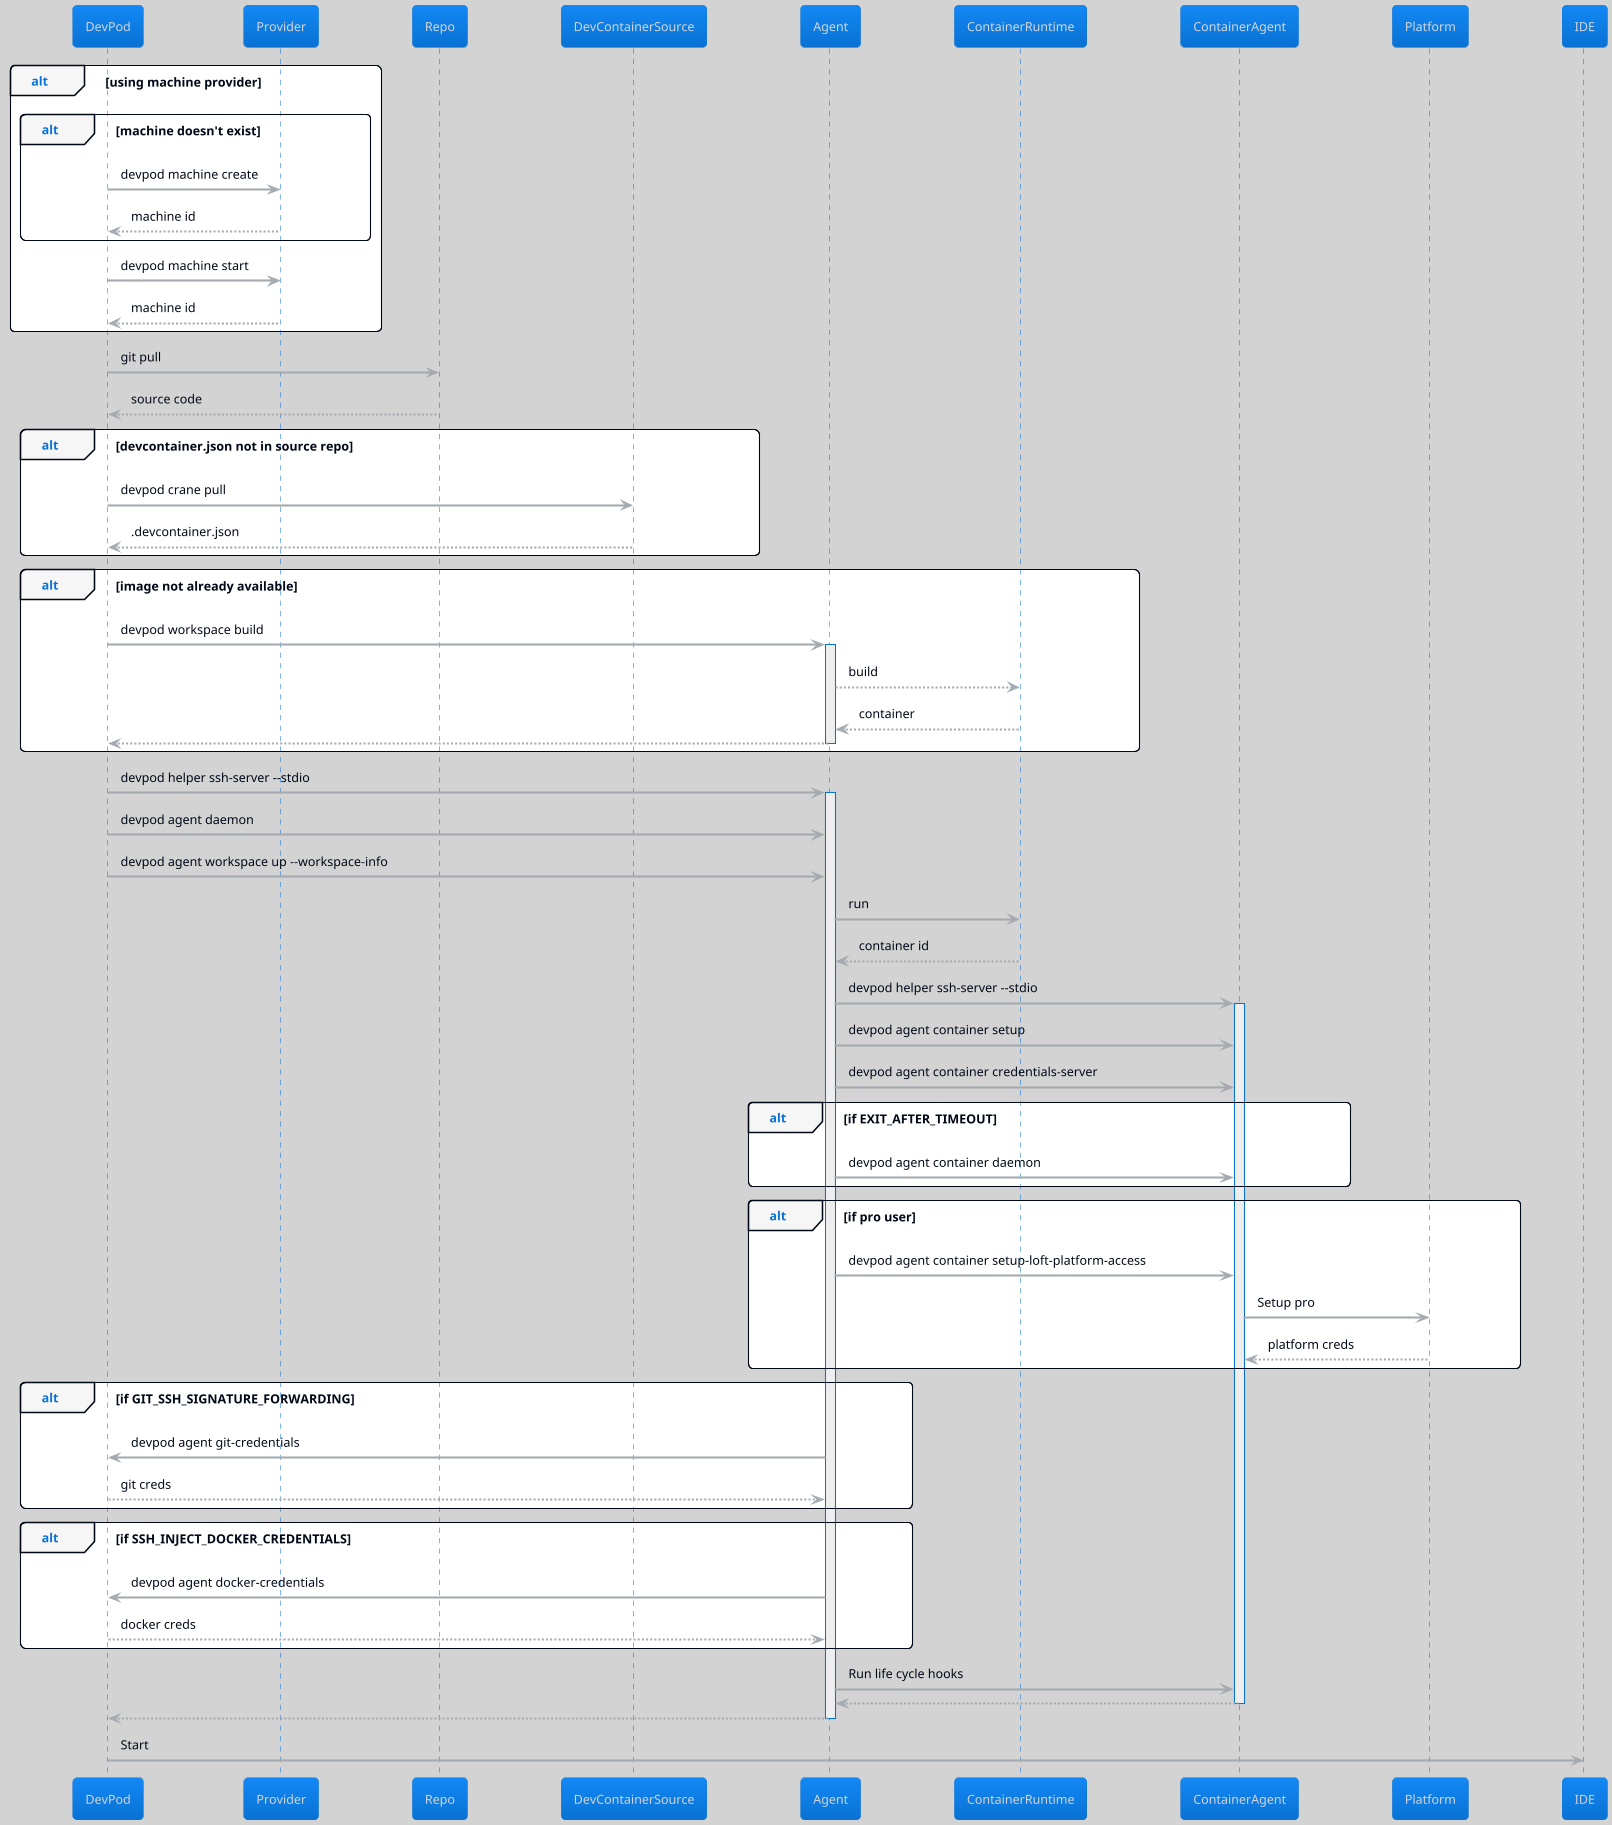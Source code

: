 @startuml

!theme cloudscape-design
skinparam BackgroundColor lightgray

alt using machine provider
alt machine doesn't exist
DevPod -> Provider: devpod machine create
Provider --> DevPod: machine id
end
DevPod -> Provider: devpod machine start
Provider --> DevPod: machine id
end

DevPod -> Repo: git pull
Repo --> DevPod: source code
alt devcontainer.json not in source repo
DevPod -> DevContainerSource: devpod crane pull
DevContainerSource --> DevPod: .devcontainer.json
end

alt image not already available
DevPod -> Agent: devpod workspace build
activate Agent
Agent --> ContainerRuntime: build
ContainerRuntime --> Agent: container
Agent --> DevPod: 
deactivate Agent
end

DevPod -> Agent: devpod helper ssh-server --stdio
activate Agent
DevPod -> Agent: devpod agent daemon
DevPod -> Agent: devpod agent workspace up --workspace-info

Agent -> ContainerRuntime: run
ContainerRuntime --> Agent: container id

Agent -> ContainerAgent: devpod helper ssh-server --stdio
activate ContainerAgent

Agent -> ContainerAgent: devpod agent container setup
Agent -> ContainerAgent: devpod agent container credentials-server
alt if EXIT_AFTER_TIMEOUT
Agent -> ContainerAgent: devpod agent container daemon
end

alt if pro user
Agent -> ContainerAgent: devpod agent container setup-loft-platform-access
ContainerAgent -> Platform: Setup pro
Platform --> ContainerAgent: platform creds
end

alt if GIT_SSH_SIGNATURE_FORWARDING
Agent -> DevPod: devpod agent git-credentials
DevPod --> Agent: git creds
end
alt if SSH_INJECT_DOCKER_CREDENTIALS
Agent -> DevPod: devpod agent docker-credentials
DevPod --> Agent: docker creds
end

Agent -> ContainerAgent: Run life cycle hooks

ContainerAgent --> Agent: 
deactivate ContainerAgent
Agent --> DevPod: 
deactivate Agent

DevPod -> IDE: Start
@enduml